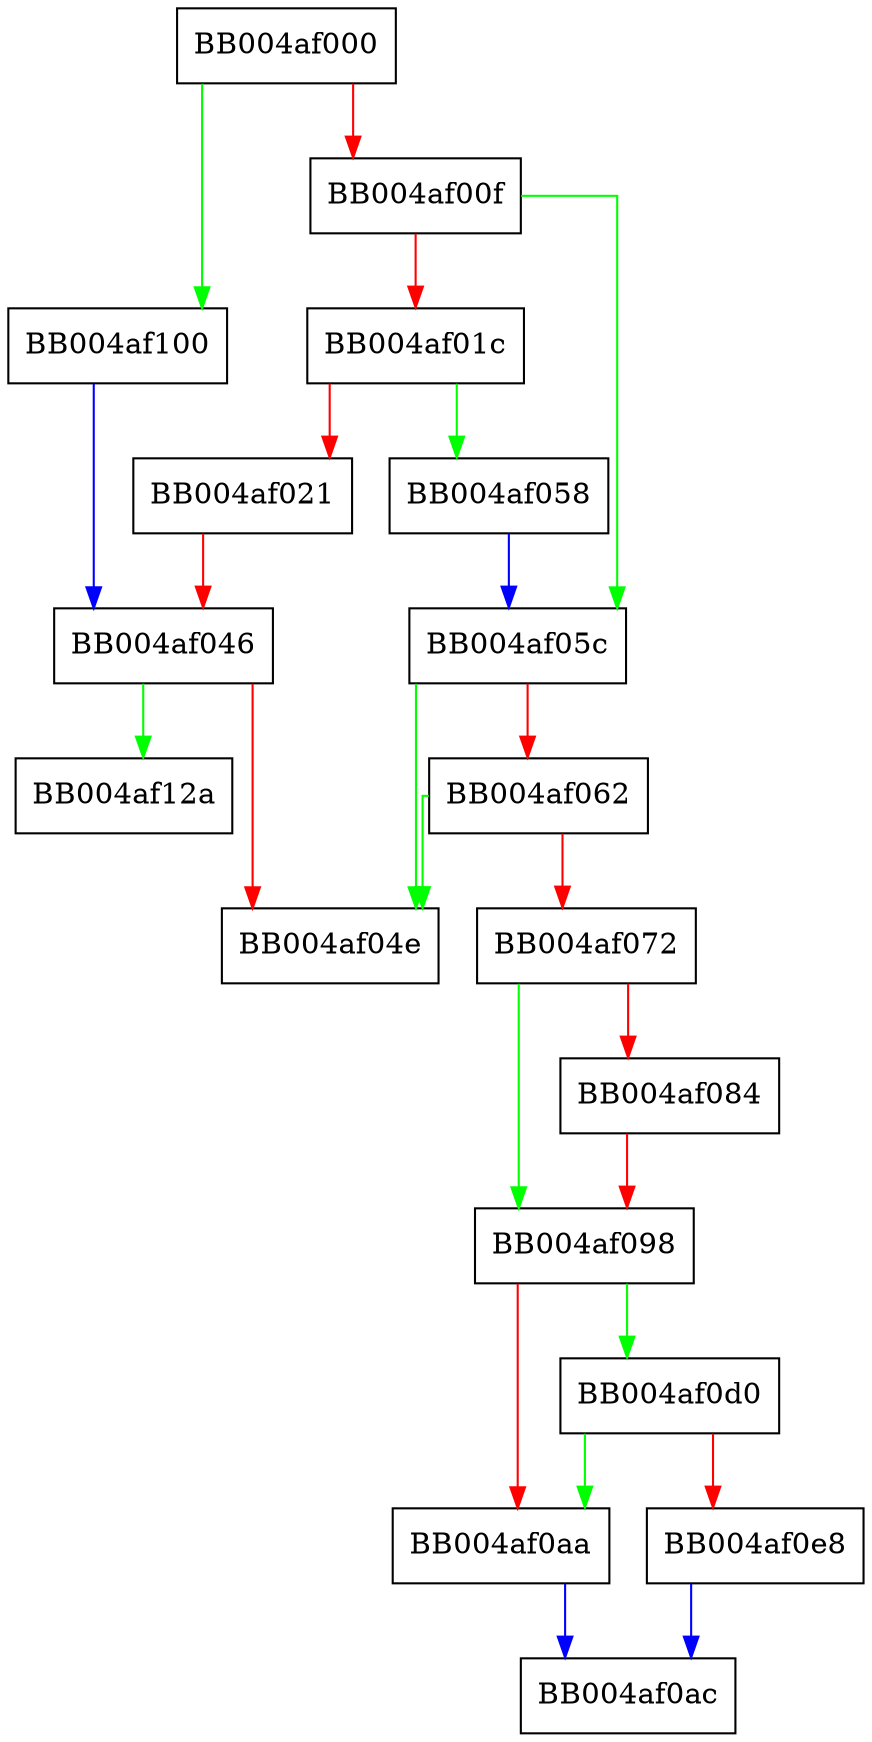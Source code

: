 digraph ossl_quic_conn_set0_net_wbio {
  node [shape="box"];
  graph [splines=ortho];
  BB004af000 -> BB004af100 [color="green"];
  BB004af000 -> BB004af00f [color="red"];
  BB004af00f -> BB004af05c [color="green"];
  BB004af00f -> BB004af01c [color="red"];
  BB004af01c -> BB004af058 [color="green"];
  BB004af01c -> BB004af021 [color="red"];
  BB004af021 -> BB004af046 [color="red"];
  BB004af046 -> BB004af12a [color="green"];
  BB004af046 -> BB004af04e [color="red"];
  BB004af058 -> BB004af05c [color="blue"];
  BB004af05c -> BB004af04e [color="green"];
  BB004af05c -> BB004af062 [color="red"];
  BB004af062 -> BB004af04e [color="green"];
  BB004af062 -> BB004af072 [color="red"];
  BB004af072 -> BB004af098 [color="green"];
  BB004af072 -> BB004af084 [color="red"];
  BB004af084 -> BB004af098 [color="red"];
  BB004af098 -> BB004af0d0 [color="green"];
  BB004af098 -> BB004af0aa [color="red"];
  BB004af0aa -> BB004af0ac [color="blue"];
  BB004af0d0 -> BB004af0aa [color="green"];
  BB004af0d0 -> BB004af0e8 [color="red"];
  BB004af0e8 -> BB004af0ac [color="blue"];
  BB004af100 -> BB004af046 [color="blue"];
}